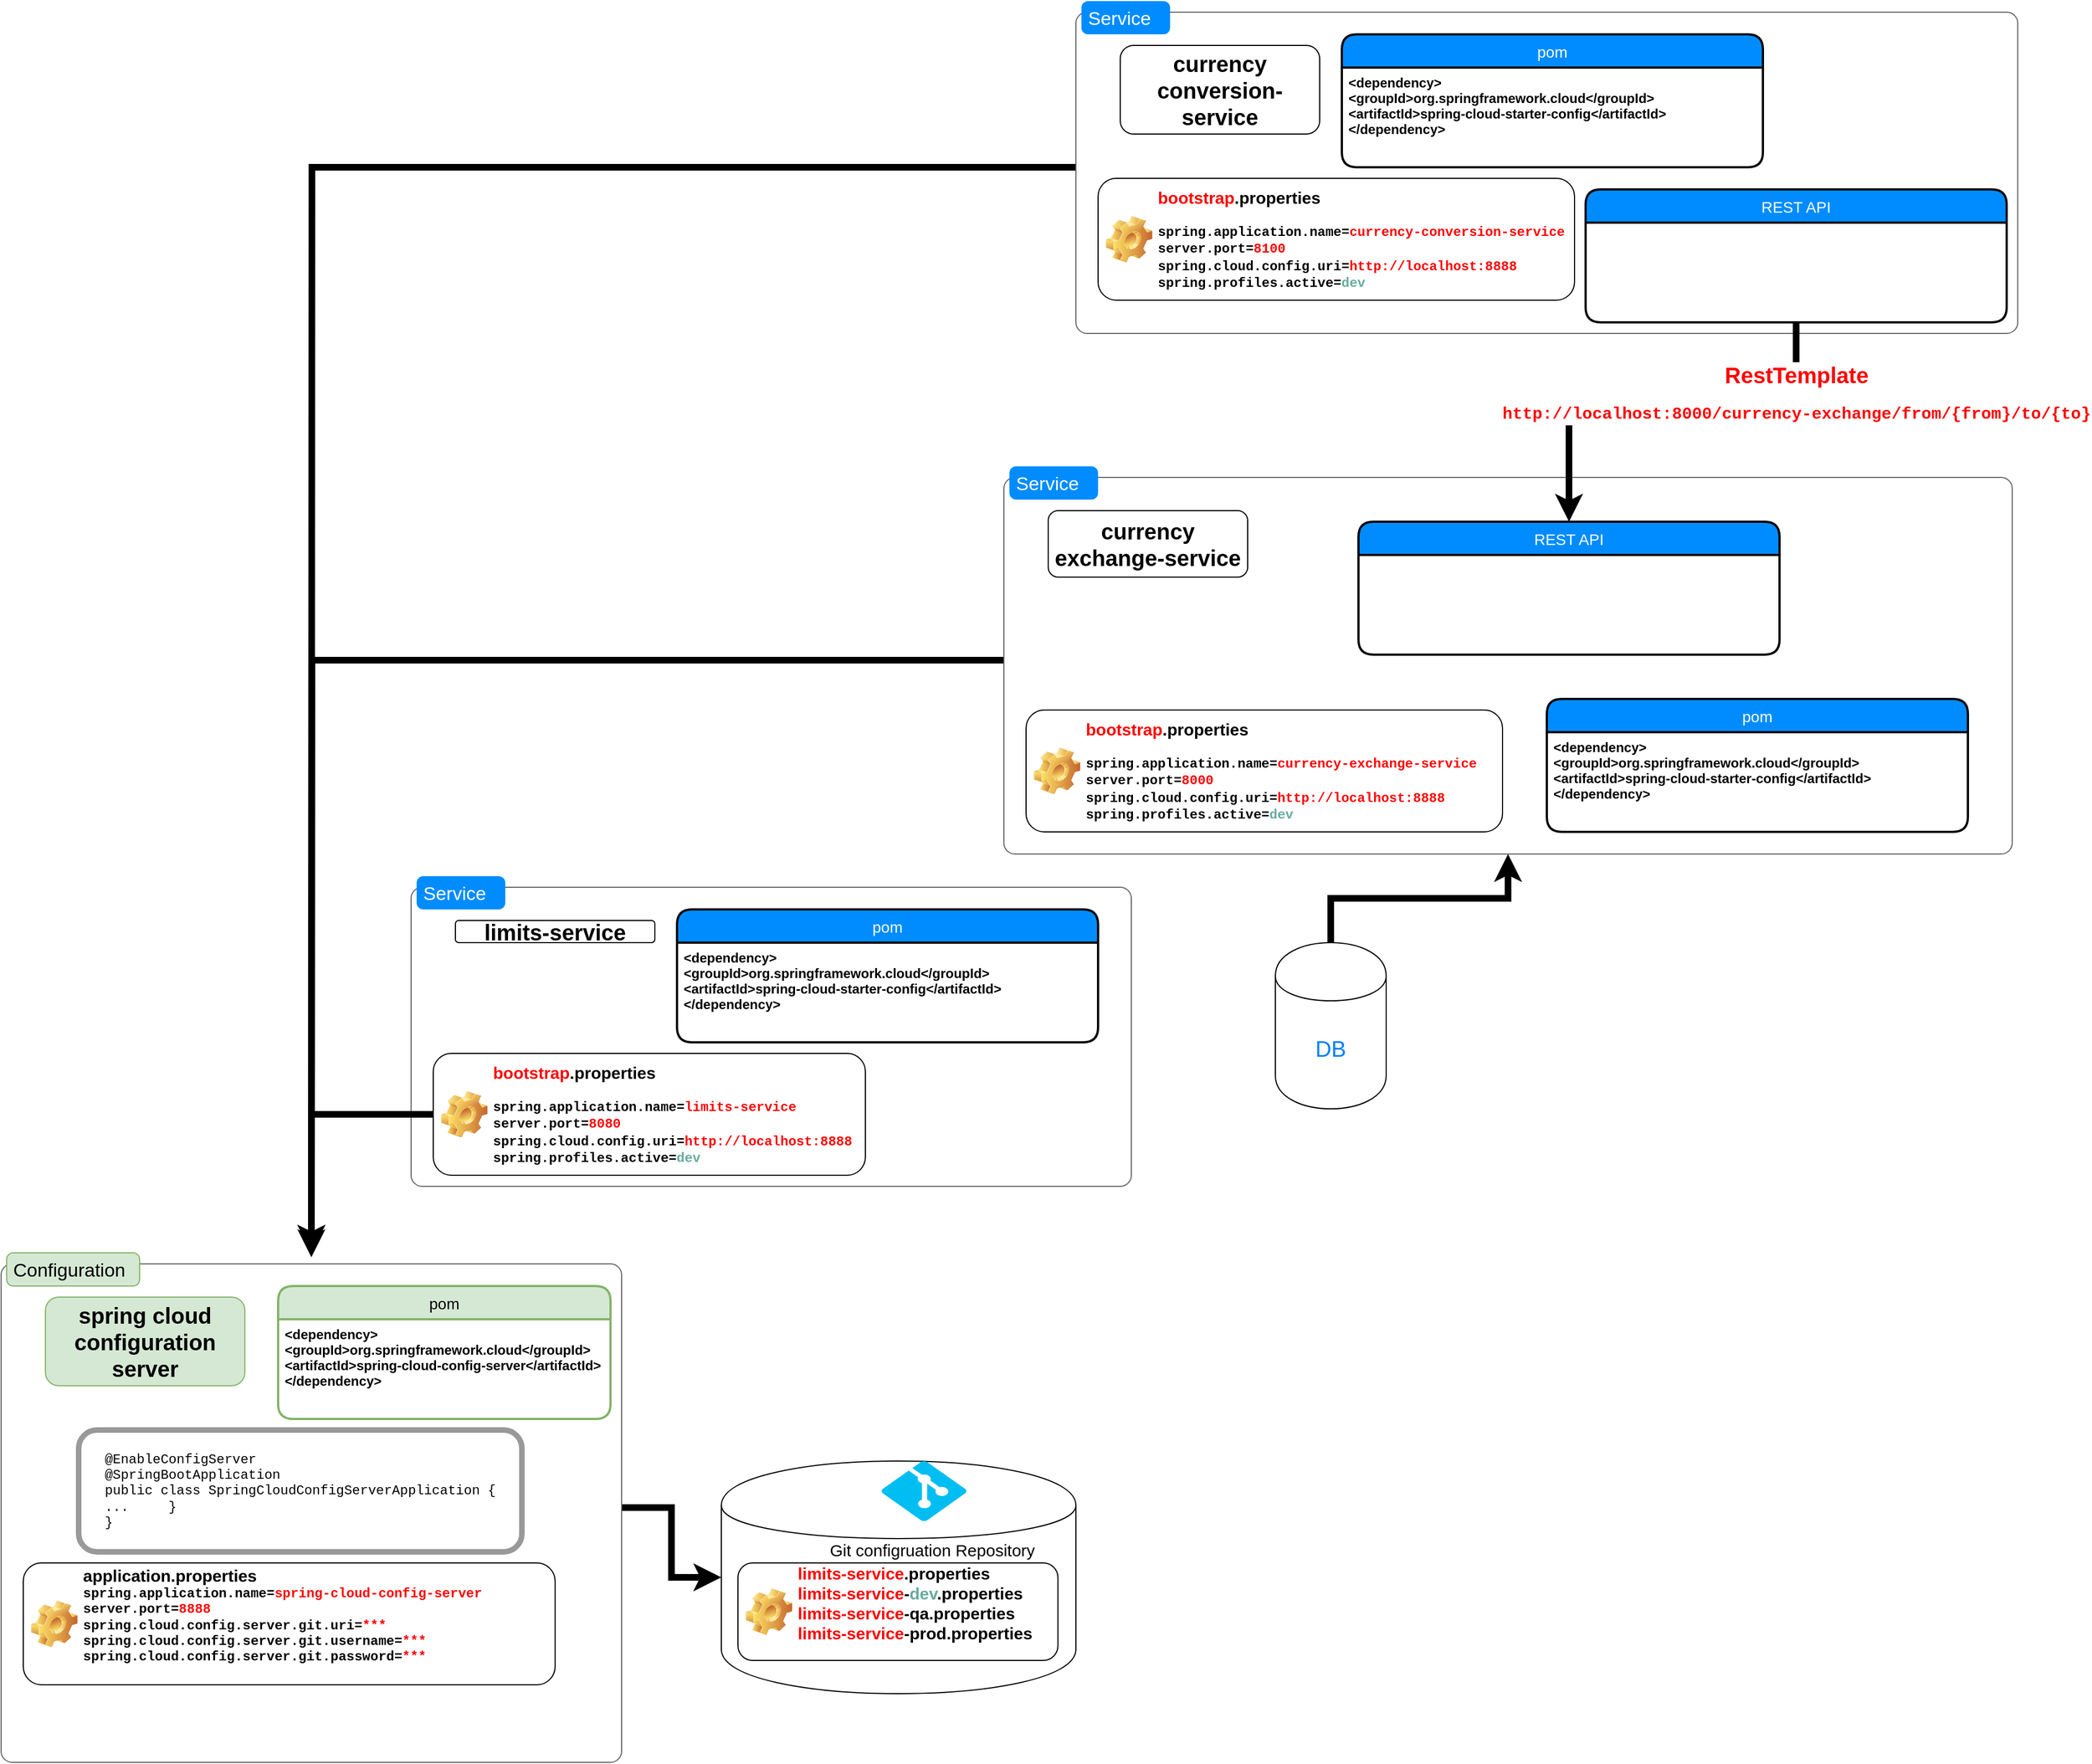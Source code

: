 <mxfile version="12.5.3" type="device"><diagram id="zY3WXVxCHFa-qoRQyJ_A" name="Page-1"><mxGraphModel dx="2999" dy="2781" grid="1" gridSize="10" guides="0" tooltips="1" connect="1" arrows="1" fold="1" page="1" pageScale="1" pageWidth="827" pageHeight="1169" math="0" shadow="0"><root><mxCell id="0"/><mxCell id="1" parent="0"/><mxCell id="PlZUv6OsFFxxJ6DsrhT9-6" value="" style="shape=mxgraph.mockup.containers.marginRect;rectMarginTop=10;strokeColor=#666666;strokeWidth=1;dashed=0;rounded=1;arcSize=5;recursiveResize=0;fontStyle=1" parent="1" vertex="1"><mxGeometry x="70" y="290" width="650" height="280" as="geometry"/></mxCell><mxCell id="PlZUv6OsFFxxJ6DsrhT9-7" value="Service" style="shape=rect;strokeColor=none;fillColor=#008cff;strokeWidth=1;dashed=0;rounded=1;arcSize=20;fontColor=#ffffff;fontSize=17;spacing=2;spacingTop=-2;align=left;autosize=1;spacingLeft=4;resizeWidth=0;resizeHeight=0;perimeter=none;" parent="PlZUv6OsFFxxJ6DsrhT9-6" vertex="1"><mxGeometry x="5" width="80" height="30" as="geometry"/></mxCell><mxCell id="PlZUv6OsFFxxJ6DsrhT9-8" value="&lt;font style=&quot;font-size: 20px&quot;&gt;&lt;b&gt;limits-service&lt;/b&gt;&lt;/font&gt;" style="rounded=1;whiteSpace=wrap;html=1;" parent="PlZUv6OsFFxxJ6DsrhT9-6" vertex="1"><mxGeometry x="40" y="40" width="180" height="20" as="geometry"/></mxCell><mxCell id="PlZUv6OsFFxxJ6DsrhT9-9" value="pom" style="swimlane;childLayout=stackLayout;horizontal=1;startSize=30;horizontalStack=0;fillColor=#008cff;fontColor=#FFFFFF;rounded=1;fontSize=14;fontStyle=0;strokeWidth=2;resizeParent=0;resizeLast=1;shadow=0;dashed=0;align=center;" parent="PlZUv6OsFFxxJ6DsrhT9-6" vertex="1"><mxGeometry x="240" y="30" width="380" height="120" as="geometry"/></mxCell><mxCell id="PlZUv6OsFFxxJ6DsrhT9-10" value="&lt;dependency&gt;&#10;&lt;groupId&gt;org.springframework.cloud&lt;/groupId&gt;&#10;&#9;&#9;&#9;&lt;artifactId&gt;spring-cloud-starter-config&lt;/artifactId&gt;&#10;&#9;&#9;&lt;/dependency&gt;" style="align=left;strokeColor=none;fillColor=none;spacingLeft=4;fontSize=12;verticalAlign=top;resizable=0;rotatable=0;part=1;fontColor=#000000;fontStyle=1" parent="PlZUv6OsFFxxJ6DsrhT9-9" vertex="1"><mxGeometry y="30" width="380" height="90" as="geometry"/></mxCell><mxCell id="PlZUv6OsFFxxJ6DsrhT9-14" style="edgeStyle=orthogonalEdgeStyle;rounded=0;orthogonalLoop=1;jettySize=auto;html=1;exitX=0.5;exitY=1;exitDx=0;exitDy=0;" parent="PlZUv6OsFFxxJ6DsrhT9-9" source="PlZUv6OsFFxxJ6DsrhT9-10" target="PlZUv6OsFFxxJ6DsrhT9-10" edge="1"><mxGeometry relative="1" as="geometry"/></mxCell><mxCell id="PlZUv6OsFFxxJ6DsrhT9-13" value="&lt;font style=&quot;font-size: 15px&quot;&gt;&lt;font color=&quot;#ff0000&quot;&gt;bootstrap&lt;/font&gt;.properties&lt;/font&gt;&lt;br&gt;&lt;br&gt;&lt;font face=&quot;Courier New&quot;&gt;spring.application.name=&lt;font color=&quot;#ff0000&quot;&gt;limits-service&lt;br&gt;&lt;/font&gt;server.port=&lt;/font&gt;&lt;font color=&quot;#ff0000&quot; style=&quot;font-family: &amp;#34;courier new&amp;#34;&quot;&gt;8080&lt;br&gt;&lt;/font&gt;&lt;font face=&quot;Courier New&quot;&gt;spring.cloud.config.uri=&lt;font color=&quot;#ff0000&quot;&gt;http://localhost:8888&lt;/font&gt;&lt;br&gt;spring.profiles.active=&lt;font color=&quot;#67ab9f&quot;&gt;dev&lt;/font&gt;&lt;br&gt;&lt;/font&gt;" style="label;whiteSpace=wrap;html=1;image=img/clipart/Gear_128x128.png" parent="PlZUv6OsFFxxJ6DsrhT9-6" vertex="1"><mxGeometry x="20" y="160" width="390" height="110" as="geometry"/></mxCell><mxCell id="NK8GnfVFHz8W46KfDIIz-1" style="edgeStyle=orthogonalEdgeStyle;rounded=0;orthogonalLoop=1;jettySize=auto;html=1;strokeWidth=6;" parent="1" source="PlZUv6OsFFxxJ6DsrhT9-23" target="PlZUv6OsFFxxJ6DsrhT9-31" edge="1"><mxGeometry relative="1" as="geometry"/></mxCell><mxCell id="PlZUv6OsFFxxJ6DsrhT9-23" value="" style="shape=mxgraph.mockup.containers.marginRect;rectMarginTop=10;strokeColor=#666666;strokeWidth=1;dashed=0;rounded=1;arcSize=5;recursiveResize=0;fontStyle=1" parent="1" vertex="1"><mxGeometry x="-300" y="630" width="560" height="460" as="geometry"/></mxCell><mxCell id="PlZUv6OsFFxxJ6DsrhT9-24" value="Configuration" style="shape=rect;strokeColor=#82b366;fillColor=#d5e8d4;strokeWidth=1;dashed=0;rounded=1;arcSize=20;fontSize=17;spacing=2;spacingTop=-2;align=left;autosize=1;spacingLeft=4;resizeWidth=0;resizeHeight=0;perimeter=none;" parent="PlZUv6OsFFxxJ6DsrhT9-23" vertex="1"><mxGeometry x="5" width="120" height="30" as="geometry"/></mxCell><mxCell id="PlZUv6OsFFxxJ6DsrhT9-25" value="&lt;font style=&quot;font-size: 20px&quot;&gt;&lt;b&gt;spring cloud configuration server&lt;br&gt;&lt;/b&gt;&lt;/font&gt;" style="rounded=1;whiteSpace=wrap;html=1;fillColor=#d5e8d4;strokeColor=#82b366;" parent="PlZUv6OsFFxxJ6DsrhT9-23" vertex="1"><mxGeometry x="40" y="40" width="180" height="80" as="geometry"/></mxCell><mxCell id="PlZUv6OsFFxxJ6DsrhT9-26" value="pom" style="swimlane;childLayout=stackLayout;horizontal=1;startSize=30;horizontalStack=0;fillColor=#d5e8d4;rounded=1;fontSize=14;fontStyle=0;strokeWidth=2;resizeParent=0;resizeLast=1;shadow=0;dashed=0;align=center;strokeColor=#82b366;" parent="PlZUv6OsFFxxJ6DsrhT9-23" vertex="1"><mxGeometry x="250" y="30" width="300" height="120" as="geometry"/></mxCell><mxCell id="PlZUv6OsFFxxJ6DsrhT9-27" value="&lt;dependency&gt;&#10;&#9;&#9;&#9;&lt;groupId&gt;org.springframework.cloud&lt;/groupId&gt;&#10;&#9;&#9;&#9;&lt;artifactId&gt;spring-cloud-config-server&lt;/artifactId&gt;&#10;&#9;&#9;&lt;/dependency&gt;" style="align=left;strokeColor=none;fillColor=none;spacingLeft=4;fontSize=12;verticalAlign=top;resizable=0;rotatable=0;part=1;fontStyle=1;fontColor=#000000;" parent="PlZUv6OsFFxxJ6DsrhT9-26" vertex="1"><mxGeometry y="30" width="300" height="90" as="geometry"/></mxCell><mxCell id="PlZUv6OsFFxxJ6DsrhT9-29" value="&lt;font style=&quot;font-size: 15px&quot;&gt;application.properties&lt;/font&gt;&lt;br&gt;&lt;font face=&quot;Courier New&quot;&gt;&lt;div&gt;spring.application.name=&lt;font color=&quot;#ff0000&quot;&gt;spring-cloud-config-server&lt;/font&gt;&lt;/div&gt;&lt;div&gt;server.port=&lt;font color=&quot;#ff0000&quot;&gt;8888&lt;/font&gt;&lt;/div&gt;&lt;div&gt;&lt;div&gt;spring.cloud.config.server.git.uri=&lt;font color=&quot;#ff0000&quot;&gt;***&lt;/font&gt;&lt;/div&gt;&lt;div&gt;&lt;span&gt;spring.cloud.config.server.git.username=&lt;font color=&quot;#ff0000&quot;&gt;***&lt;/font&gt;&lt;/span&gt;&lt;br&gt;&lt;/div&gt;&lt;div&gt;spring.cloud.config.server.git.password=&lt;span style=&quot;color: rgb(255 , 0 , 0)&quot;&gt;***&lt;/span&gt;&lt;/div&gt;&lt;/div&gt;&lt;br&gt;&lt;/font&gt;" style="label;whiteSpace=wrap;html=1;image=img/clipart/Gear_128x128.png" parent="PlZUv6OsFFxxJ6DsrhT9-23" vertex="1"><mxGeometry x="20" y="280" width="480" height="110" as="geometry"/></mxCell><mxCell id="PlZUv6OsFFxxJ6DsrhT9-41" value="" style="group" parent="PlZUv6OsFFxxJ6DsrhT9-23" vertex="1" connectable="0"><mxGeometry x="70" y="150" width="400" height="120" as="geometry"/></mxCell><mxCell id="PlZUv6OsFFxxJ6DsrhT9-40" value="&lt;div style=&quot;font-size: 12px;&quot;&gt;&lt;font style=&quot;font-size: 12px;&quot;&gt;&lt;br style=&quot;font-size: 12px;&quot;&gt;&lt;/font&gt;&lt;/div&gt;&lt;div style=&quot;text-align: left; font-size: 12px;&quot;&gt;&lt;font style=&quot;font-size: 12px;&quot;&gt;@EnableConfigServer&lt;/font&gt;&lt;/div&gt;&lt;div style=&quot;text-align: left; font-size: 12px;&quot;&gt;&lt;font style=&quot;font-size: 12px;&quot;&gt;@SpringBootApplication&lt;/font&gt;&lt;/div&gt;&lt;div style=&quot;text-align: left; font-size: 12px;&quot;&gt;&lt;font style=&quot;font-size: 12px;&quot;&gt;public class SpringCloudConfigServerApplication {&lt;/font&gt;&lt;/div&gt;&lt;div style=&quot;text-align: left; font-size: 12px;&quot;&gt;&lt;font style=&quot;font-size: 12px;&quot;&gt;...&lt;span style=&quot;white-space: pre; font-size: 12px;&quot;&gt;&#9;&lt;/span&gt;&lt;span style=&quot;font-size: 12px;&quot;&gt;}&lt;/span&gt;&lt;/font&gt;&lt;/div&gt;&lt;div style=&quot;text-align: left; font-size: 12px;&quot;&gt;&lt;font style=&quot;font-size: 12px;&quot;&gt;}&lt;/font&gt;&lt;/div&gt;&lt;div style=&quot;font-size: 12px;&quot;&gt;&lt;br style=&quot;font-size: 12px;&quot;&gt;&lt;/div&gt;" style="rounded=1;whiteSpace=wrap;html=1;fontSize=12;fontColor=#000000;strokeColor=#999999;strokeWidth=5;fontFamily=Courier New;" parent="PlZUv6OsFFxxJ6DsrhT9-41" vertex="1"><mxGeometry y="10" width="400" height="110" as="geometry"/></mxCell><mxCell id="PlZUv6OsFFxxJ6DsrhT9-39" value="" style="shape=image;html=1;verticalAlign=top;verticalLabelPosition=bottom;labelBackgroundColor=#ffffff;imageAspect=0;aspect=fixed;image=https://cdn1.iconfinder.com/data/icons/hawcons/32/699772-icon-13-file-java-128.png;fontSize=19;fontColor=#000000;" parent="PlZUv6OsFFxxJ6DsrhT9-41" vertex="1"><mxGeometry x="310" width="80" height="80" as="geometry"/></mxCell><mxCell id="PlZUv6OsFFxxJ6DsrhT9-35" value="" style="group" parent="1" vertex="1" connectable="0"><mxGeometry x="350" y="818" width="370" height="232" as="geometry"/></mxCell><mxCell id="PlZUv6OsFFxxJ6DsrhT9-31" value="" style="shape=cylinder;whiteSpace=wrap;html=1;boundedLbl=1;backgroundOutline=1;" parent="PlZUv6OsFFxxJ6DsrhT9-35" vertex="1"><mxGeometry width="320" height="210" as="geometry"/></mxCell><mxCell id="PlZUv6OsFFxxJ6DsrhT9-30" value="" style="verticalLabelPosition=bottom;html=1;verticalAlign=top;align=center;strokeColor=none;fillColor=#00BEF2;shape=mxgraph.azure.git_repository;" parent="PlZUv6OsFFxxJ6DsrhT9-35" vertex="1"><mxGeometry x="144.39" width="76.978" height="54.133" as="geometry"/></mxCell><mxCell id="PlZUv6OsFFxxJ6DsrhT9-34" value="Git configruation Repository" style="text;html=1;align=center;verticalAlign=middle;resizable=0;points=[];autosize=1;fontSize=15;" parent="PlZUv6OsFFxxJ6DsrhT9-35" vertex="1"><mxGeometry x="90.244" y="69.6" width="200" height="20" as="geometry"/></mxCell><mxCell id="PlZUv6OsFFxxJ6DsrhT9-36" value="&lt;font style=&quot;font-size: 15px&quot;&gt;&lt;font color=&quot;#ff0000&quot;&gt;limits-service&lt;/font&gt;.properties&lt;br&gt;&lt;/font&gt;&lt;font style=&quot;font-size: 15px&quot;&gt;&lt;font color=&quot;#ff0000&quot;&gt;limits-service&lt;/font&gt;-&lt;font color=&quot;#67ab9f&quot;&gt;dev&lt;/font&gt;.properties&lt;br&gt;&lt;/font&gt;&lt;font style=&quot;font-size: 15px&quot;&gt;&lt;font color=&quot;#ff0000&quot;&gt;limits-service&lt;/font&gt;-qa.properties&lt;br&gt;&lt;font color=&quot;#ff0000&quot;&gt;limits-service&lt;/font&gt;-prod.properties&lt;/font&gt;&lt;font face=&quot;Courier New&quot;&gt;&lt;br&gt;&lt;br&gt;&lt;/font&gt;" style="label;whiteSpace=wrap;html=1;image=img/clipart/Gear_128x128.png" parent="PlZUv6OsFFxxJ6DsrhT9-35" vertex="1"><mxGeometry x="15" y="92" width="288.78" height="88" as="geometry"/></mxCell><mxCell id="NK8GnfVFHz8W46KfDIIz-3" style="edgeStyle=orthogonalEdgeStyle;rounded=0;orthogonalLoop=1;jettySize=auto;html=1;exitX=0;exitY=0.5;exitDx=0;exitDy=0;strokeWidth=6;" parent="1" source="PlZUv6OsFFxxJ6DsrhT9-13" target="PlZUv6OsFFxxJ6DsrhT9-23" edge="1"><mxGeometry relative="1" as="geometry"/></mxCell><mxCell id="zeq3zcHk17mrroQGyOAE-3" style="edgeStyle=orthogonalEdgeStyle;rounded=0;orthogonalLoop=1;jettySize=auto;html=1;strokeWidth=6;" parent="1" source="NK8GnfVFHz8W46KfDIIz-5" edge="1"><mxGeometry relative="1" as="geometry"><mxPoint x="-20" y="630" as="targetPoint"/></mxGeometry></mxCell><mxCell id="NK8GnfVFHz8W46KfDIIz-5" value="" style="shape=mxgraph.mockup.containers.marginRect;rectMarginTop=10;strokeColor=#666666;strokeWidth=1;dashed=0;rounded=1;arcSize=5;recursiveResize=0;fontStyle=1" parent="1" vertex="1"><mxGeometry x="605" y="-80" width="910" height="350" as="geometry"/></mxCell><mxCell id="NK8GnfVFHz8W46KfDIIz-6" value="Service" style="shape=rect;strokeColor=none;fillColor=#008cff;strokeWidth=1;dashed=0;rounded=1;arcSize=20;fontColor=#ffffff;fontSize=17;spacing=2;spacingTop=-2;align=left;autosize=1;spacingLeft=4;resizeWidth=0;resizeHeight=0;perimeter=none;" parent="NK8GnfVFHz8W46KfDIIz-5" vertex="1"><mxGeometry x="5" width="80" height="30" as="geometry"/></mxCell><mxCell id="NK8GnfVFHz8W46KfDIIz-7" value="&lt;font style=&quot;font-size: 20px&quot;&gt;&lt;b&gt;currency exchange-service&lt;br&gt;&lt;/b&gt;&lt;/font&gt;" style="rounded=1;whiteSpace=wrap;html=1;" parent="NK8GnfVFHz8W46KfDIIz-5" vertex="1"><mxGeometry x="40" y="40" width="180" height="60" as="geometry"/></mxCell><mxCell id="NK8GnfVFHz8W46KfDIIz-11" value="&lt;font style=&quot;font-size: 15px&quot;&gt;&lt;font color=&quot;#ff0000&quot;&gt;bootstrap&lt;/font&gt;.properties&lt;/font&gt;&lt;br&gt;&lt;br&gt;&lt;font face=&quot;Courier New&quot;&gt;spring.application.name=&lt;font color=&quot;#ff0000&quot;&gt;currency-exchange-service&lt;br&gt;&lt;/font&gt;server.port=&lt;/font&gt;&lt;font color=&quot;#ff0000&quot; style=&quot;font-family: &amp;#34;courier new&amp;#34;&quot;&gt;8000&lt;br&gt;&lt;/font&gt;&lt;font face=&quot;Courier New&quot;&gt;spring.cloud.config.uri=&lt;font color=&quot;#ff0000&quot;&gt;http://localhost:8888&lt;/font&gt;&lt;br&gt;spring.profiles.active=&lt;font color=&quot;#67ab9f&quot;&gt;dev&lt;/font&gt;&lt;br&gt;&lt;/font&gt;" style="label;whiteSpace=wrap;html=1;image=img/clipart/Gear_128x128.png" parent="NK8GnfVFHz8W46KfDIIz-5" vertex="1"><mxGeometry x="20" y="220" width="430" height="110" as="geometry"/></mxCell><mxCell id="NK8GnfVFHz8W46KfDIIz-8" value="pom" style="swimlane;childLayout=stackLayout;horizontal=1;startSize=30;horizontalStack=0;fillColor=#008cff;fontColor=#FFFFFF;rounded=1;fontSize=14;fontStyle=0;strokeWidth=2;resizeParent=0;resizeLast=1;shadow=0;dashed=0;align=center;" parent="NK8GnfVFHz8W46KfDIIz-5" vertex="1"><mxGeometry x="490" y="210" width="380" height="120" as="geometry"/></mxCell><mxCell id="NK8GnfVFHz8W46KfDIIz-9" value="&lt;dependency&gt;&#10;&lt;groupId&gt;org.springframework.cloud&lt;/groupId&gt;&#10;&#9;&#9;&#9;&lt;artifactId&gt;spring-cloud-starter-config&lt;/artifactId&gt;&#10;&#9;&#9;&lt;/dependency&gt;" style="align=left;strokeColor=none;fillColor=none;spacingLeft=4;fontSize=12;verticalAlign=top;resizable=0;rotatable=0;part=1;fontColor=#000000;fontStyle=1" parent="NK8GnfVFHz8W46KfDIIz-8" vertex="1"><mxGeometry y="30" width="380" height="90" as="geometry"/></mxCell><mxCell id="NK8GnfVFHz8W46KfDIIz-10" style="edgeStyle=orthogonalEdgeStyle;rounded=0;orthogonalLoop=1;jettySize=auto;html=1;exitX=0.5;exitY=1;exitDx=0;exitDy=0;" parent="NK8GnfVFHz8W46KfDIIz-8" source="NK8GnfVFHz8W46KfDIIz-9" target="NK8GnfVFHz8W46KfDIIz-9" edge="1"><mxGeometry relative="1" as="geometry"/></mxCell><mxCell id="hVBRd6xqkz6_URl9WxEi-1" value="REST API" style="swimlane;childLayout=stackLayout;horizontal=1;startSize=30;horizontalStack=0;fillColor=#008cff;fontColor=#FFFFFF;rounded=1;fontSize=14;fontStyle=0;strokeWidth=2;resizeParent=0;resizeLast=1;shadow=0;dashed=0;align=center;" vertex="1" parent="NK8GnfVFHz8W46KfDIIz-5"><mxGeometry x="320" y="50" width="380" height="120" as="geometry"/></mxCell><mxCell id="hVBRd6xqkz6_URl9WxEi-3" style="edgeStyle=orthogonalEdgeStyle;rounded=0;orthogonalLoop=1;jettySize=auto;html=1;exitX=0.5;exitY=1;exitDx=0;exitDy=0;" edge="1" parent="hVBRd6xqkz6_URl9WxEi-1"><mxGeometry relative="1" as="geometry"><mxPoint x="190" y="120" as="sourcePoint"/><mxPoint x="190" y="120" as="targetPoint"/></mxGeometry></mxCell><mxCell id="zeq3zcHk17mrroQGyOAE-2" style="edgeStyle=orthogonalEdgeStyle;rounded=0;orthogonalLoop=1;jettySize=auto;html=1;strokeWidth=6;" parent="1" source="zeq3zcHk17mrroQGyOAE-1" target="NK8GnfVFHz8W46KfDIIz-5" edge="1"><mxGeometry relative="1" as="geometry"/></mxCell><mxCell id="zeq3zcHk17mrroQGyOAE-1" value="&lt;font style=&quot;font-size: 20px&quot; color=&quot;#007fff&quot;&gt;DB&lt;/font&gt;" style="shape=cylinder;whiteSpace=wrap;html=1;boundedLbl=1;backgroundOutline=1;" parent="1" vertex="1"><mxGeometry x="850" y="350" width="100" height="150" as="geometry"/></mxCell><mxCell id="zeq3zcHk17mrroQGyOAE-12" style="edgeStyle=orthogonalEdgeStyle;rounded=0;orthogonalLoop=1;jettySize=auto;html=1;strokeWidth=6;" parent="1" source="zeq3zcHk17mrroQGyOAE-4" edge="1"><mxGeometry relative="1" as="geometry"><mxPoint x="-20" y="634" as="targetPoint"/></mxGeometry></mxCell><mxCell id="zeq3zcHk17mrroQGyOAE-4" value="" style="shape=mxgraph.mockup.containers.marginRect;rectMarginTop=10;strokeColor=#666666;strokeWidth=1;dashed=0;rounded=1;arcSize=5;recursiveResize=0;fontStyle=1" parent="1" vertex="1"><mxGeometry x="670" y="-500" width="850" height="300" as="geometry"/></mxCell><mxCell id="zeq3zcHk17mrroQGyOAE-5" value="Service" style="shape=rect;strokeColor=none;fillColor=#008cff;strokeWidth=1;dashed=0;rounded=1;arcSize=20;fontColor=#ffffff;fontSize=17;spacing=2;spacingTop=-2;align=left;autosize=1;spacingLeft=4;resizeWidth=0;resizeHeight=0;perimeter=none;" parent="zeq3zcHk17mrroQGyOAE-4" vertex="1"><mxGeometry x="5" width="80" height="30" as="geometry"/></mxCell><mxCell id="zeq3zcHk17mrroQGyOAE-6" value="&lt;font style=&quot;font-size: 20px&quot;&gt;&lt;b&gt;currency conversion-service&lt;br&gt;&lt;/b&gt;&lt;/font&gt;" style="rounded=1;whiteSpace=wrap;html=1;" parent="zeq3zcHk17mrroQGyOAE-4" vertex="1"><mxGeometry x="40" y="40" width="180" height="80" as="geometry"/></mxCell><mxCell id="zeq3zcHk17mrroQGyOAE-7" value="pom" style="swimlane;childLayout=stackLayout;horizontal=1;startSize=30;horizontalStack=0;fillColor=#008cff;fontColor=#FFFFFF;rounded=1;fontSize=14;fontStyle=0;strokeWidth=2;resizeParent=0;resizeLast=1;shadow=0;dashed=0;align=center;" parent="zeq3zcHk17mrroQGyOAE-4" vertex="1"><mxGeometry x="240" y="30" width="380" height="120" as="geometry"/></mxCell><mxCell id="zeq3zcHk17mrroQGyOAE-8" value="&lt;dependency&gt;&#10;&lt;groupId&gt;org.springframework.cloud&lt;/groupId&gt;&#10;&#9;&#9;&#9;&lt;artifactId&gt;spring-cloud-starter-config&lt;/artifactId&gt;&#10;&#9;&#9;&lt;/dependency&gt;" style="align=left;strokeColor=none;fillColor=none;spacingLeft=4;fontSize=12;verticalAlign=top;resizable=0;rotatable=0;part=1;fontColor=#000000;fontStyle=1" parent="zeq3zcHk17mrroQGyOAE-7" vertex="1"><mxGeometry y="30" width="380" height="90" as="geometry"/></mxCell><mxCell id="zeq3zcHk17mrroQGyOAE-9" style="edgeStyle=orthogonalEdgeStyle;rounded=0;orthogonalLoop=1;jettySize=auto;html=1;exitX=0.5;exitY=1;exitDx=0;exitDy=0;" parent="zeq3zcHk17mrroQGyOAE-7" source="zeq3zcHk17mrroQGyOAE-8" target="zeq3zcHk17mrroQGyOAE-8" edge="1"><mxGeometry relative="1" as="geometry"/></mxCell><mxCell id="zeq3zcHk17mrroQGyOAE-10" value="&lt;font style=&quot;font-size: 15px&quot;&gt;&lt;font color=&quot;#ff0000&quot;&gt;bootstrap&lt;/font&gt;.properties&lt;/font&gt;&lt;br&gt;&lt;br&gt;&lt;font face=&quot;Courier New&quot;&gt;spring.application.name=&lt;font color=&quot;#ff0000&quot;&gt;currency-conversion-service&lt;br&gt;&lt;/font&gt;server.port=&lt;/font&gt;&lt;font color=&quot;#ff0000&quot; style=&quot;font-family: &amp;#34;courier new&amp;#34;&quot;&gt;8100&lt;br&gt;&lt;/font&gt;&lt;font face=&quot;Courier New&quot;&gt;spring.cloud.config.uri=&lt;font color=&quot;#ff0000&quot;&gt;http://localhost:8888&lt;/font&gt;&lt;br&gt;spring.profiles.active=&lt;font color=&quot;#67ab9f&quot;&gt;dev&lt;/font&gt;&lt;br&gt;&lt;/font&gt;" style="label;whiteSpace=wrap;html=1;image=img/clipart/Gear_128x128.png" parent="zeq3zcHk17mrroQGyOAE-4" vertex="1"><mxGeometry x="20" y="160" width="430" height="110" as="geometry"/></mxCell><mxCell id="hVBRd6xqkz6_URl9WxEi-4" value="REST API" style="swimlane;childLayout=stackLayout;horizontal=1;startSize=30;horizontalStack=0;fillColor=#008cff;fontColor=#FFFFFF;rounded=1;fontSize=14;fontStyle=0;strokeWidth=2;resizeParent=0;resizeLast=1;shadow=0;dashed=0;align=center;" vertex="1" parent="zeq3zcHk17mrroQGyOAE-4"><mxGeometry x="460" y="170" width="380" height="120" as="geometry"/></mxCell><mxCell id="hVBRd6xqkz6_URl9WxEi-5" style="edgeStyle=orthogonalEdgeStyle;rounded=0;orthogonalLoop=1;jettySize=auto;html=1;exitX=0.5;exitY=1;exitDx=0;exitDy=0;" edge="1" parent="hVBRd6xqkz6_URl9WxEi-4"><mxGeometry relative="1" as="geometry"><mxPoint x="190" y="120" as="sourcePoint"/><mxPoint x="190" y="120" as="targetPoint"/></mxGeometry></mxCell><mxCell id="hVBRd6xqkz6_URl9WxEi-6" style="edgeStyle=orthogonalEdgeStyle;rounded=0;orthogonalLoop=1;jettySize=auto;html=1;strokeWidth=6;" edge="1" parent="1" source="hVBRd6xqkz6_URl9WxEi-4" target="hVBRd6xqkz6_URl9WxEi-1"><mxGeometry relative="1" as="geometry"/></mxCell><mxCell id="hVBRd6xqkz6_URl9WxEi-7" value="&lt;font color=&quot;#ff0000&quot;&gt;&lt;b style=&quot;font-size: 20px&quot;&gt;RestTemplate&lt;/b&gt;&lt;br&gt;&lt;br&gt;&lt;b&gt;&lt;font face=&quot;Courier New&quot; style=&quot;font-size: 15px&quot;&gt;http://localhost:8000/currency-exchange/from/{from}/to/{to}&lt;/font&gt;&lt;/b&gt;&lt;br&gt;&lt;/font&gt;" style="text;html=1;align=center;verticalAlign=middle;resizable=0;points=[];labelBackgroundColor=#ffffff;" vertex="1" connectable="0" parent="hVBRd6xqkz6_URl9WxEi-6"><mxGeometry x="-0.533" y="-2" relative="1" as="geometry"><mxPoint y="-24" as="offset"/></mxGeometry></mxCell></root></mxGraphModel></diagram></mxfile>